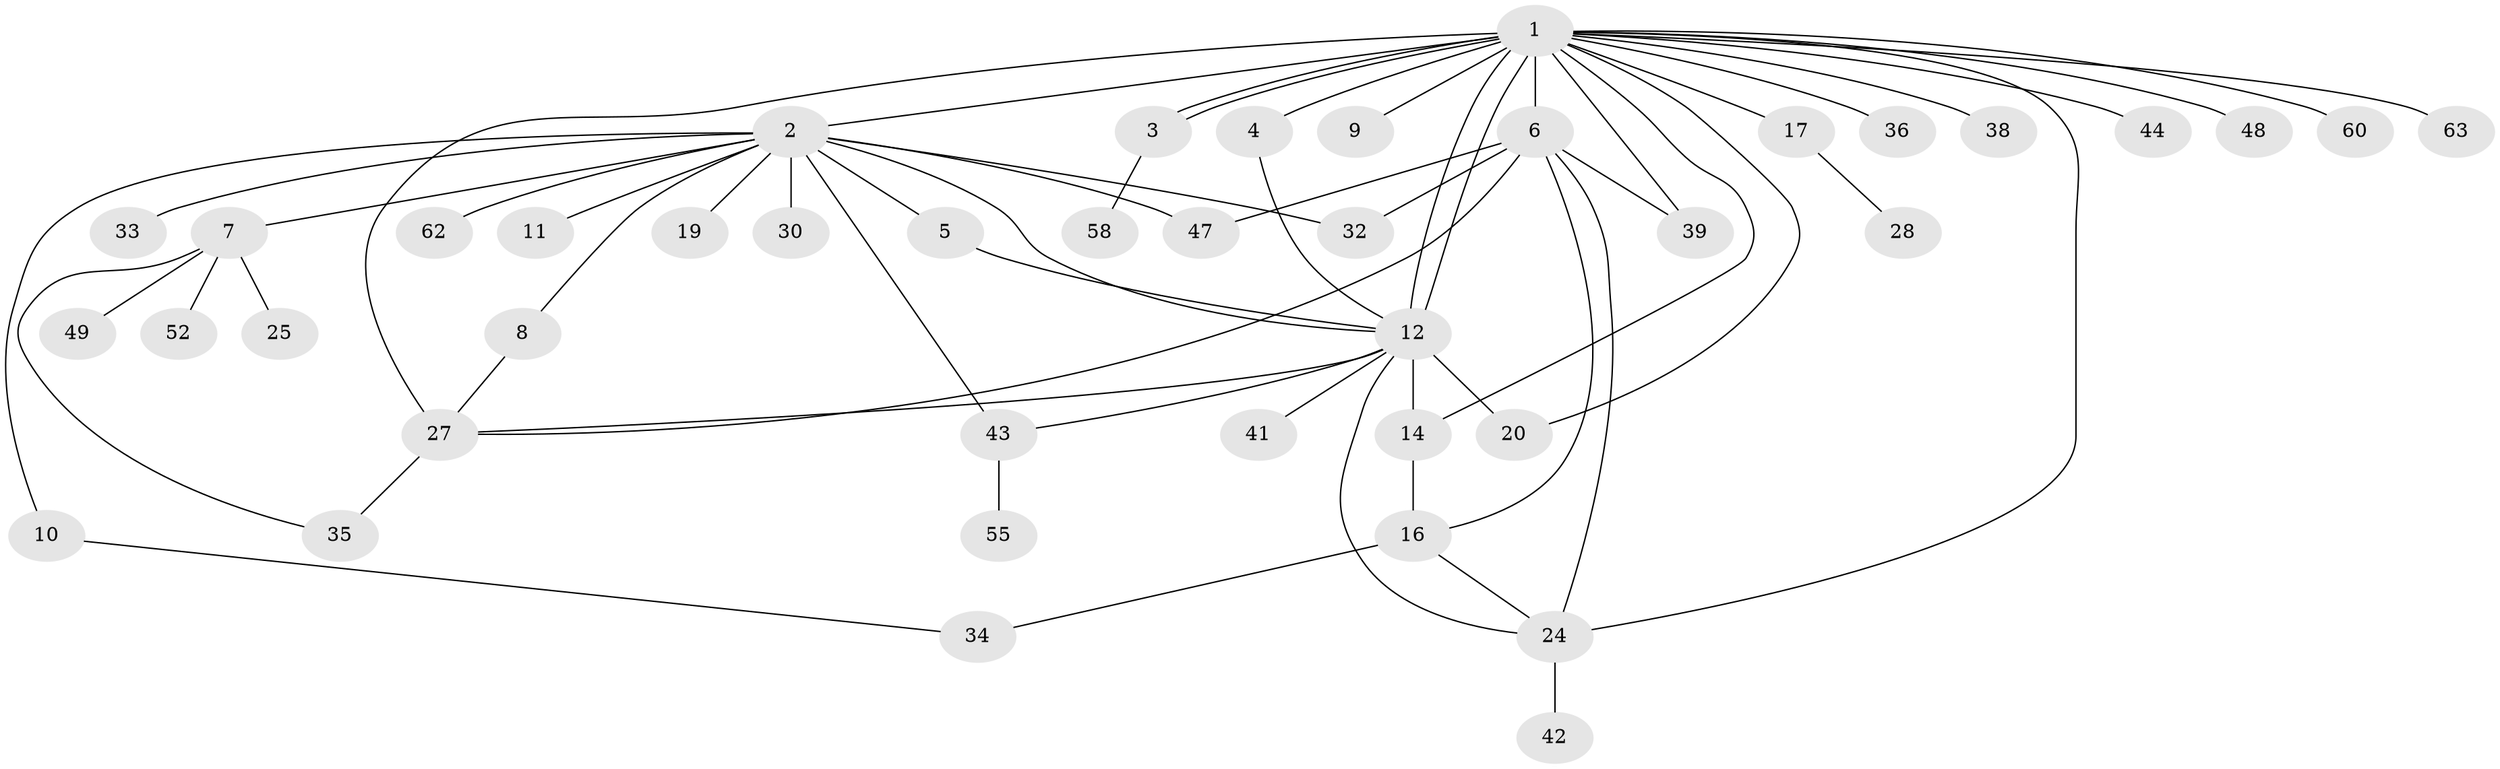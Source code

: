 // original degree distribution, {25: 0.014285714285714285, 15: 0.014285714285714285, 3: 0.08571428571428572, 2: 0.2857142857142857, 5: 0.07142857142857142, 1: 0.4142857142857143, 9: 0.014285714285714285, 4: 0.07142857142857142, 6: 0.014285714285714285, 7: 0.014285714285714285}
// Generated by graph-tools (version 1.1) at 2025/18/03/04/25 18:18:07]
// undirected, 42 vertices, 61 edges
graph export_dot {
graph [start="1"]
  node [color=gray90,style=filled];
  1;
  2;
  3;
  4;
  5;
  6 [super="+13+23+65"];
  7;
  8;
  9;
  10;
  11;
  12 [super="+46+15+18+29"];
  14 [super="+21+51"];
  16 [super="+22"];
  17;
  19;
  20 [super="+37"];
  24;
  25;
  27 [super="+31"];
  28;
  30;
  32;
  33;
  34 [super="+69"];
  35 [super="+45"];
  36;
  38;
  39 [super="+40"];
  41;
  42;
  43;
  44;
  47 [super="+54"];
  48;
  49;
  52;
  55;
  58;
  60;
  62;
  63;
  1 -- 2;
  1 -- 3;
  1 -- 3;
  1 -- 4;
  1 -- 6 [weight=2];
  1 -- 9;
  1 -- 12 [weight=3];
  1 -- 12;
  1 -- 17;
  1 -- 20;
  1 -- 24;
  1 -- 27 [weight=2];
  1 -- 36;
  1 -- 38;
  1 -- 39;
  1 -- 44;
  1 -- 48;
  1 -- 60;
  1 -- 63;
  1 -- 14;
  2 -- 5;
  2 -- 7;
  2 -- 8;
  2 -- 10;
  2 -- 11;
  2 -- 19;
  2 -- 30;
  2 -- 32;
  2 -- 33;
  2 -- 43;
  2 -- 47;
  2 -- 62;
  2 -- 12 [weight=2];
  3 -- 58;
  4 -- 12;
  5 -- 12;
  6 -- 16;
  6 -- 32;
  6 -- 24;
  6 -- 47;
  6 -- 39;
  6 -- 27;
  7 -- 25;
  7 -- 49;
  7 -- 52;
  7 -- 35;
  8 -- 27;
  10 -- 34;
  12 -- 14 [weight=2];
  12 -- 24;
  12 -- 20;
  12 -- 41;
  12 -- 43;
  12 -- 27;
  14 -- 16 [weight=2];
  16 -- 24;
  16 -- 34;
  17 -- 28;
  24 -- 42;
  27 -- 35;
  43 -- 55;
}
